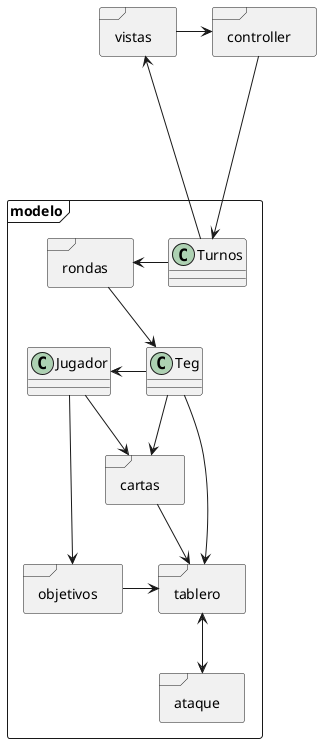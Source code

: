 @startuml

package controller <<frame>>{
}

package vistas <<frame>>{
}

package modelo <<frame>>{

    package ataque <<frame>>{
    }
    package cartas <<frame>>{
    }
    package objetivos <<frame>>{
    }
    package rondas <<frame>>{
    }
    package tablero <<frame>>{
    }

    tablero <--> ataque
    cartas --> tablero
    objetivos -right-> tablero

    Turnos -left-> rondas
    rondas --> Teg
    Teg --> tablero
    Teg -left-> Jugador
    Jugador --> cartas
    Teg --> cartas
    Jugador --> objetivos
}

Turnos ---> vistas
vistas --right--> controller
controller --down--> Turnos


@enduml